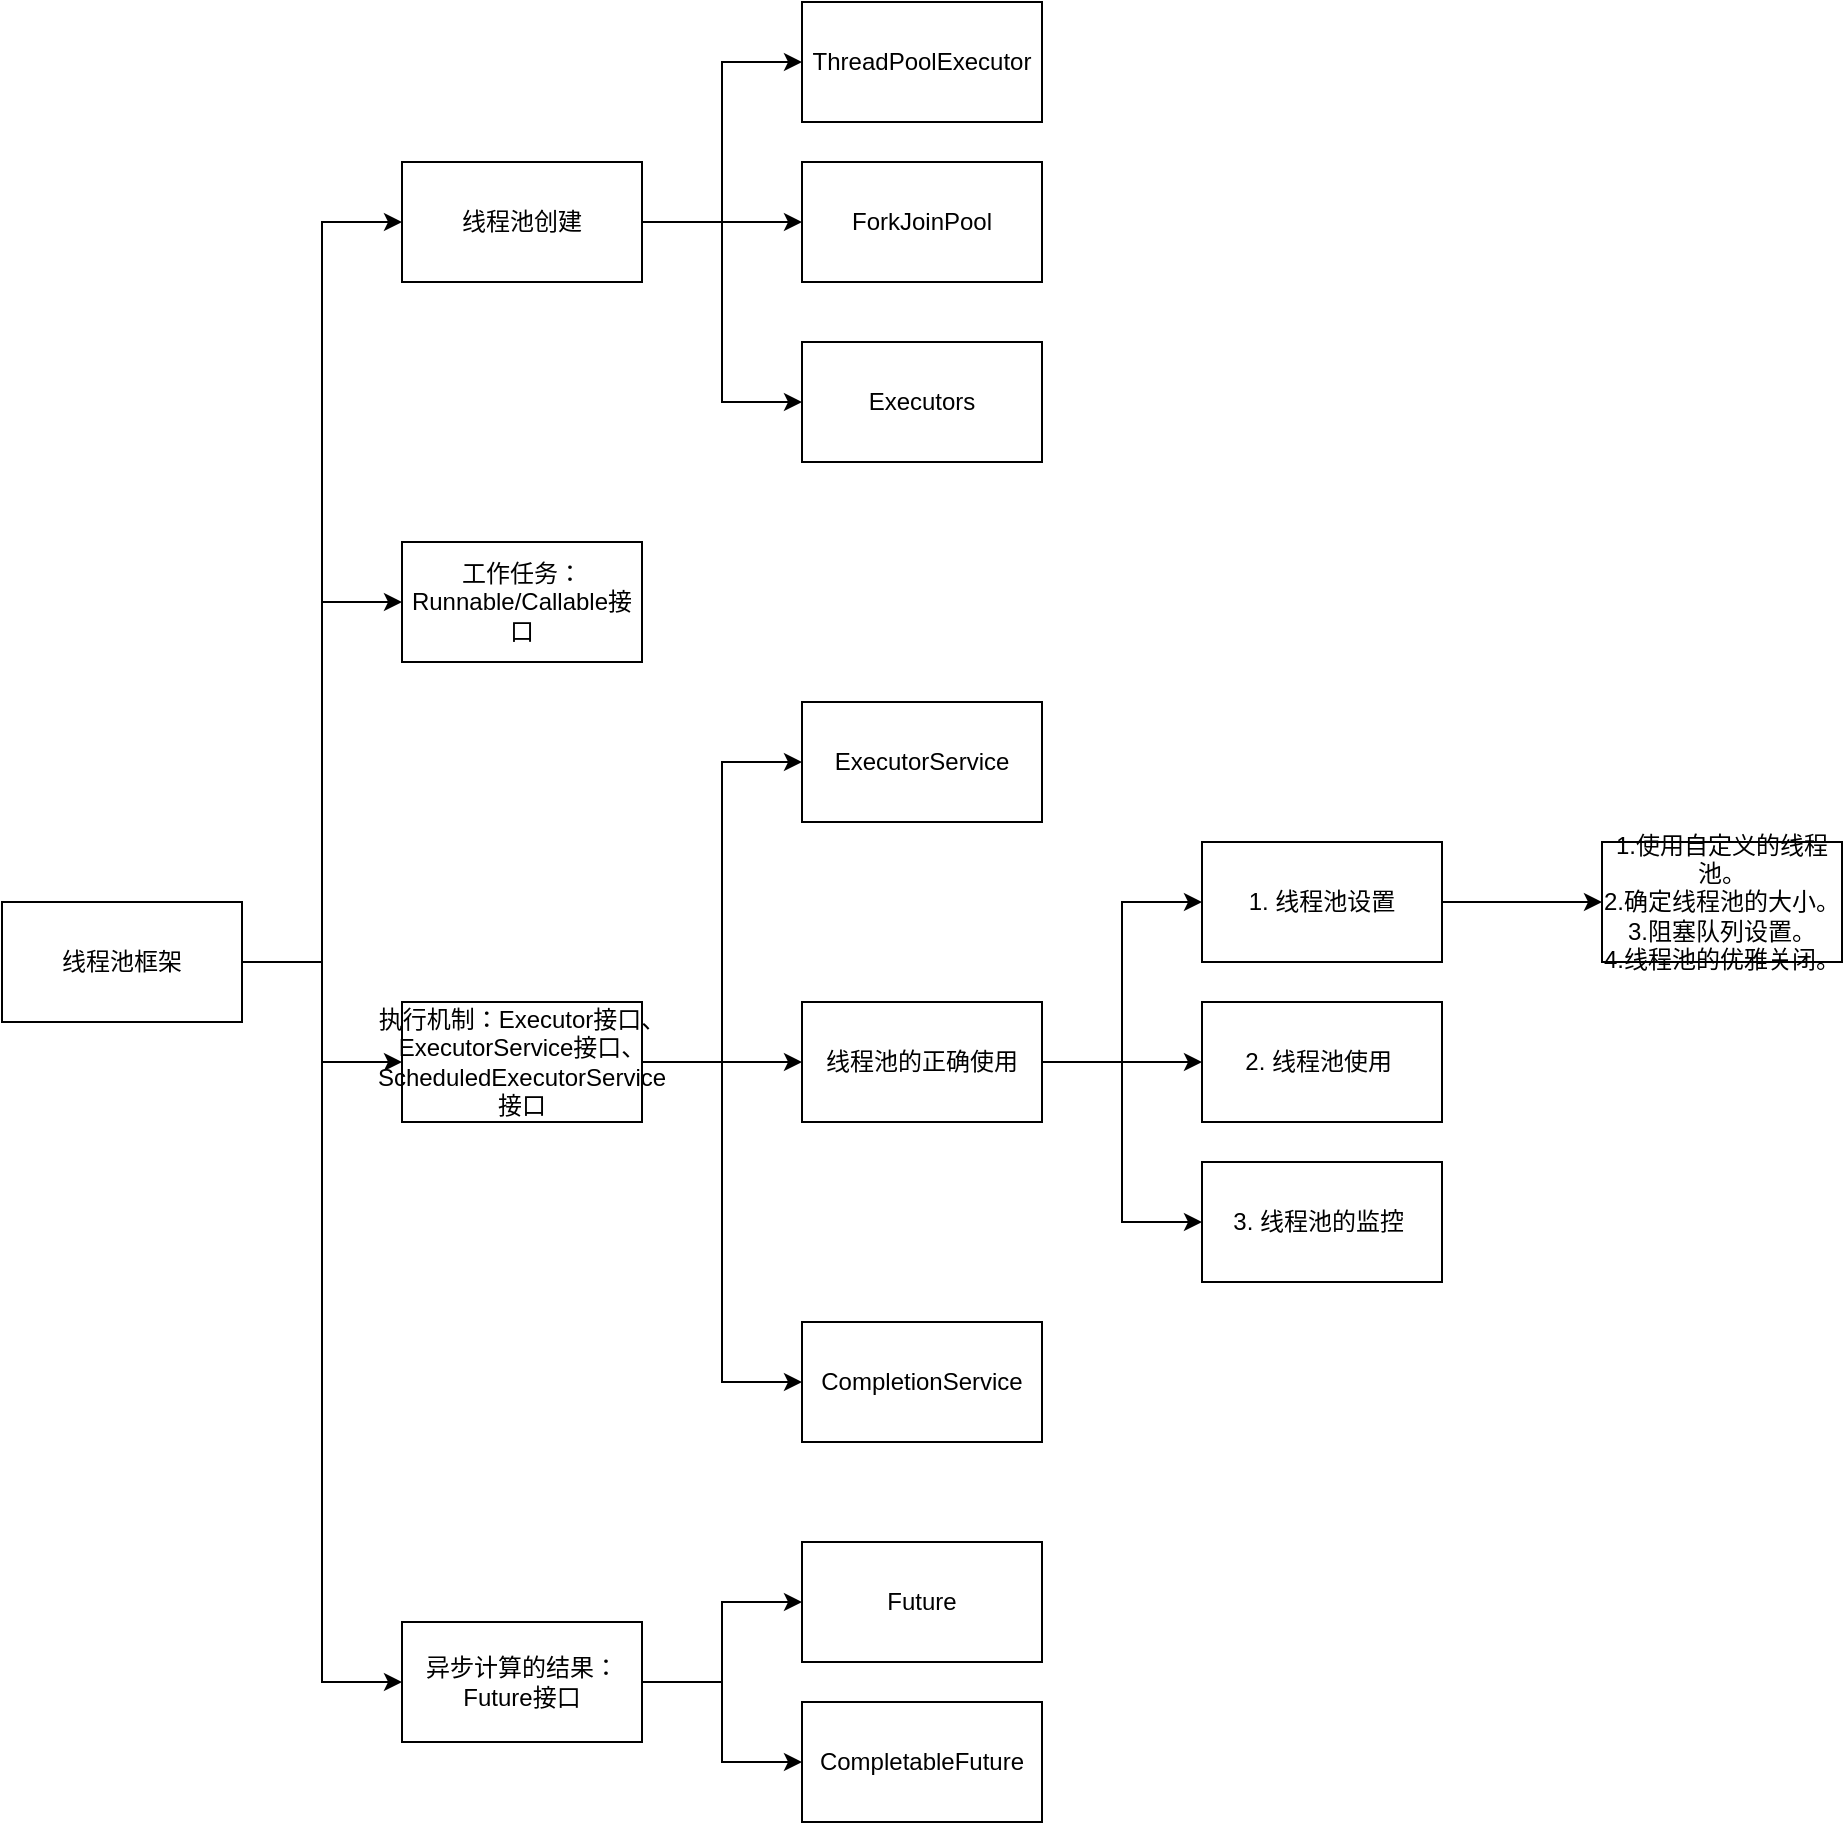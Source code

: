 <mxfile version="20.8.16" type="device"><diagram name="第 1 页" id="Nw6V4vBOhHLulXxUV80U"><mxGraphModel dx="1674" dy="844" grid="1" gridSize="10" guides="1" tooltips="1" connect="1" arrows="1" fold="1" page="1" pageScale="1" pageWidth="827" pageHeight="1169" math="0" shadow="0"><root><mxCell id="0"/><mxCell id="1" parent="0"/><mxCell id="Chfc_Up6_DMfQXXJy-je-3" value="" style="edgeStyle=orthogonalEdgeStyle;rounded=0;orthogonalLoop=1;jettySize=auto;html=1;entryX=0;entryY=0.5;entryDx=0;entryDy=0;" edge="1" parent="1" source="Chfc_Up6_DMfQXXJy-je-1" target="Chfc_Up6_DMfQXXJy-je-2"><mxGeometry relative="1" as="geometry"/></mxCell><mxCell id="Chfc_Up6_DMfQXXJy-je-6" style="edgeStyle=orthogonalEdgeStyle;rounded=0;orthogonalLoop=1;jettySize=auto;html=1;entryX=0;entryY=0.5;entryDx=0;entryDy=0;" edge="1" parent="1" source="Chfc_Up6_DMfQXXJy-je-1" target="Chfc_Up6_DMfQXXJy-je-4"><mxGeometry relative="1" as="geometry"/></mxCell><mxCell id="Chfc_Up6_DMfQXXJy-je-7" style="edgeStyle=orthogonalEdgeStyle;rounded=0;orthogonalLoop=1;jettySize=auto;html=1;entryX=0;entryY=0.5;entryDx=0;entryDy=0;" edge="1" parent="1" source="Chfc_Up6_DMfQXXJy-je-1" target="Chfc_Up6_DMfQXXJy-je-5"><mxGeometry relative="1" as="geometry"/></mxCell><mxCell id="Chfc_Up6_DMfQXXJy-je-10" style="edgeStyle=orthogonalEdgeStyle;rounded=0;orthogonalLoop=1;jettySize=auto;html=1;entryX=0;entryY=0.5;entryDx=0;entryDy=0;" edge="1" parent="1" source="Chfc_Up6_DMfQXXJy-je-1" target="Chfc_Up6_DMfQXXJy-je-9"><mxGeometry relative="1" as="geometry"/></mxCell><mxCell id="Chfc_Up6_DMfQXXJy-je-1" value="线程池框架" style="rounded=0;whiteSpace=wrap;html=1;" vertex="1" parent="1"><mxGeometry x="40" y="490" width="120" height="60" as="geometry"/></mxCell><mxCell id="Chfc_Up6_DMfQXXJy-je-2" value="工作任务：Runnable/Callable接口" style="rounded=0;whiteSpace=wrap;html=1;" vertex="1" parent="1"><mxGeometry x="240" y="310" width="120" height="60" as="geometry"/></mxCell><mxCell id="Chfc_Up6_DMfQXXJy-je-18" value="" style="edgeStyle=orthogonalEdgeStyle;rounded=0;orthogonalLoop=1;jettySize=auto;html=1;entryX=0;entryY=0.5;entryDx=0;entryDy=0;" edge="1" parent="1" source="Chfc_Up6_DMfQXXJy-je-4" target="Chfc_Up6_DMfQXXJy-je-17"><mxGeometry relative="1" as="geometry"/></mxCell><mxCell id="Chfc_Up6_DMfQXXJy-je-20" style="edgeStyle=orthogonalEdgeStyle;rounded=0;orthogonalLoop=1;jettySize=auto;html=1;entryX=0;entryY=0.5;entryDx=0;entryDy=0;" edge="1" parent="1" source="Chfc_Up6_DMfQXXJy-je-4" target="Chfc_Up6_DMfQXXJy-je-19"><mxGeometry relative="1" as="geometry"/></mxCell><mxCell id="Chfc_Up6_DMfQXXJy-je-30" style="edgeStyle=orthogonalEdgeStyle;rounded=0;orthogonalLoop=1;jettySize=auto;html=1;entryX=0;entryY=0.5;entryDx=0;entryDy=0;" edge="1" parent="1" source="Chfc_Up6_DMfQXXJy-je-4" target="Chfc_Up6_DMfQXXJy-je-29"><mxGeometry relative="1" as="geometry"/></mxCell><mxCell id="Chfc_Up6_DMfQXXJy-je-4" value="执行机制：Executor接口、ExecutorService接口、ScheduledExecutorService接口" style="rounded=0;whiteSpace=wrap;html=1;" vertex="1" parent="1"><mxGeometry x="240" y="540" width="120" height="60" as="geometry"/></mxCell><mxCell id="Chfc_Up6_DMfQXXJy-je-32" value="" style="edgeStyle=orthogonalEdgeStyle;rounded=0;orthogonalLoop=1;jettySize=auto;html=1;" edge="1" parent="1" source="Chfc_Up6_DMfQXXJy-je-5" target="Chfc_Up6_DMfQXXJy-je-31"><mxGeometry relative="1" as="geometry"/></mxCell><mxCell id="Chfc_Up6_DMfQXXJy-je-34" style="edgeStyle=orthogonalEdgeStyle;rounded=0;orthogonalLoop=1;jettySize=auto;html=1;entryX=0;entryY=0.5;entryDx=0;entryDy=0;" edge="1" parent="1" source="Chfc_Up6_DMfQXXJy-je-5" target="Chfc_Up6_DMfQXXJy-je-33"><mxGeometry relative="1" as="geometry"/></mxCell><mxCell id="Chfc_Up6_DMfQXXJy-je-5" value="异步计算的结果：Future接口" style="rounded=0;whiteSpace=wrap;html=1;" vertex="1" parent="1"><mxGeometry x="240" y="850" width="120" height="60" as="geometry"/></mxCell><mxCell id="Chfc_Up6_DMfQXXJy-je-12" value="" style="edgeStyle=orthogonalEdgeStyle;rounded=0;orthogonalLoop=1;jettySize=auto;html=1;" edge="1" parent="1" source="Chfc_Up6_DMfQXXJy-je-9" target="Chfc_Up6_DMfQXXJy-je-11"><mxGeometry relative="1" as="geometry"/></mxCell><mxCell id="Chfc_Up6_DMfQXXJy-je-15" style="edgeStyle=orthogonalEdgeStyle;rounded=0;orthogonalLoop=1;jettySize=auto;html=1;entryX=0;entryY=0.5;entryDx=0;entryDy=0;" edge="1" parent="1" source="Chfc_Up6_DMfQXXJy-je-9" target="Chfc_Up6_DMfQXXJy-je-14"><mxGeometry relative="1" as="geometry"/></mxCell><mxCell id="Chfc_Up6_DMfQXXJy-je-16" style="edgeStyle=orthogonalEdgeStyle;rounded=0;orthogonalLoop=1;jettySize=auto;html=1;entryX=0;entryY=0.5;entryDx=0;entryDy=0;" edge="1" parent="1" source="Chfc_Up6_DMfQXXJy-je-9" target="Chfc_Up6_DMfQXXJy-je-13"><mxGeometry relative="1" as="geometry"/></mxCell><mxCell id="Chfc_Up6_DMfQXXJy-je-9" value="线程池创建" style="rounded=0;whiteSpace=wrap;html=1;" vertex="1" parent="1"><mxGeometry x="240" y="120" width="120" height="60" as="geometry"/></mxCell><mxCell id="Chfc_Up6_DMfQXXJy-je-11" value="ForkJoinPool" style="rounded=0;whiteSpace=wrap;html=1;" vertex="1" parent="1"><mxGeometry x="440" y="120" width="120" height="60" as="geometry"/></mxCell><mxCell id="Chfc_Up6_DMfQXXJy-je-13" value="Executors" style="rounded=0;whiteSpace=wrap;html=1;" vertex="1" parent="1"><mxGeometry x="440" y="210" width="120" height="60" as="geometry"/></mxCell><mxCell id="Chfc_Up6_DMfQXXJy-je-14" value="ThreadPoolExecutor" style="rounded=0;whiteSpace=wrap;html=1;" vertex="1" parent="1"><mxGeometry x="440" y="40" width="120" height="60" as="geometry"/></mxCell><mxCell id="Chfc_Up6_DMfQXXJy-je-17" value="ExecutorService" style="rounded=0;whiteSpace=wrap;html=1;" vertex="1" parent="1"><mxGeometry x="440" y="390" width="120" height="60" as="geometry"/></mxCell><mxCell id="Chfc_Up6_DMfQXXJy-je-22" value="" style="edgeStyle=orthogonalEdgeStyle;rounded=0;orthogonalLoop=1;jettySize=auto;html=1;entryX=0;entryY=0.5;entryDx=0;entryDy=0;" edge="1" parent="1" source="Chfc_Up6_DMfQXXJy-je-19" target="Chfc_Up6_DMfQXXJy-je-21"><mxGeometry relative="1" as="geometry"/></mxCell><mxCell id="Chfc_Up6_DMfQXXJy-je-25" style="edgeStyle=orthogonalEdgeStyle;rounded=0;orthogonalLoop=1;jettySize=auto;html=1;entryX=0;entryY=0.5;entryDx=0;entryDy=0;" edge="1" parent="1" source="Chfc_Up6_DMfQXXJy-je-19" target="Chfc_Up6_DMfQXXJy-je-23"><mxGeometry relative="1" as="geometry"/></mxCell><mxCell id="Chfc_Up6_DMfQXXJy-je-26" style="edgeStyle=orthogonalEdgeStyle;rounded=0;orthogonalLoop=1;jettySize=auto;html=1;entryX=0;entryY=0.5;entryDx=0;entryDy=0;" edge="1" parent="1" source="Chfc_Up6_DMfQXXJy-je-19" target="Chfc_Up6_DMfQXXJy-je-24"><mxGeometry relative="1" as="geometry"/></mxCell><mxCell id="Chfc_Up6_DMfQXXJy-je-19" value="线程池的正确使用" style="rounded=0;whiteSpace=wrap;html=1;" vertex="1" parent="1"><mxGeometry x="440" y="540" width="120" height="60" as="geometry"/></mxCell><mxCell id="Chfc_Up6_DMfQXXJy-je-28" value="" style="edgeStyle=orthogonalEdgeStyle;rounded=0;orthogonalLoop=1;jettySize=auto;html=1;" edge="1" parent="1" source="Chfc_Up6_DMfQXXJy-je-21" target="Chfc_Up6_DMfQXXJy-je-27"><mxGeometry relative="1" as="geometry"/></mxCell><mxCell id="Chfc_Up6_DMfQXXJy-je-21" value="&lt;div&gt;1. 线程池设置&lt;/div&gt;" style="rounded=0;whiteSpace=wrap;html=1;" vertex="1" parent="1"><mxGeometry x="640" y="460" width="120" height="60" as="geometry"/></mxCell><mxCell id="Chfc_Up6_DMfQXXJy-je-23" value="&lt;div&gt;&lt;span style=&quot;background-color: initial;&quot;&gt;2. 线程池使用&amp;nbsp;&lt;/span&gt;&lt;/div&gt;" style="rounded=0;whiteSpace=wrap;html=1;" vertex="1" parent="1"><mxGeometry x="640" y="540" width="120" height="60" as="geometry"/></mxCell><mxCell id="Chfc_Up6_DMfQXXJy-je-24" value="&lt;div&gt;&lt;span style=&quot;background-color: initial;&quot;&gt;3. 线程池的监控&amp;nbsp;&lt;/span&gt;&lt;br&gt;&lt;/div&gt;" style="rounded=0;whiteSpace=wrap;html=1;" vertex="1" parent="1"><mxGeometry x="640" y="620" width="120" height="60" as="geometry"/></mxCell><mxCell id="Chfc_Up6_DMfQXXJy-je-27" value="&lt;div&gt;1.使用自定义的线程池。&lt;/div&gt;&lt;div&gt;2.确定线程池的大小。&lt;/div&gt;&lt;div&gt;3.阻塞队列设置。&lt;/div&gt;&lt;div&gt;4.线程池的优雅关闭。&lt;/div&gt;" style="rounded=0;whiteSpace=wrap;html=1;" vertex="1" parent="1"><mxGeometry x="840" y="460" width="120" height="60" as="geometry"/></mxCell><mxCell id="Chfc_Up6_DMfQXXJy-je-29" value="CompletionService" style="rounded=0;whiteSpace=wrap;html=1;" vertex="1" parent="1"><mxGeometry x="440" y="700" width="120" height="60" as="geometry"/></mxCell><mxCell id="Chfc_Up6_DMfQXXJy-je-31" value="Future" style="rounded=0;whiteSpace=wrap;html=1;" vertex="1" parent="1"><mxGeometry x="440" y="810" width="120" height="60" as="geometry"/></mxCell><mxCell id="Chfc_Up6_DMfQXXJy-je-33" value="CompletableFuture" style="rounded=0;whiteSpace=wrap;html=1;" vertex="1" parent="1"><mxGeometry x="440" y="890" width="120" height="60" as="geometry"/></mxCell></root></mxGraphModel></diagram></mxfile>
